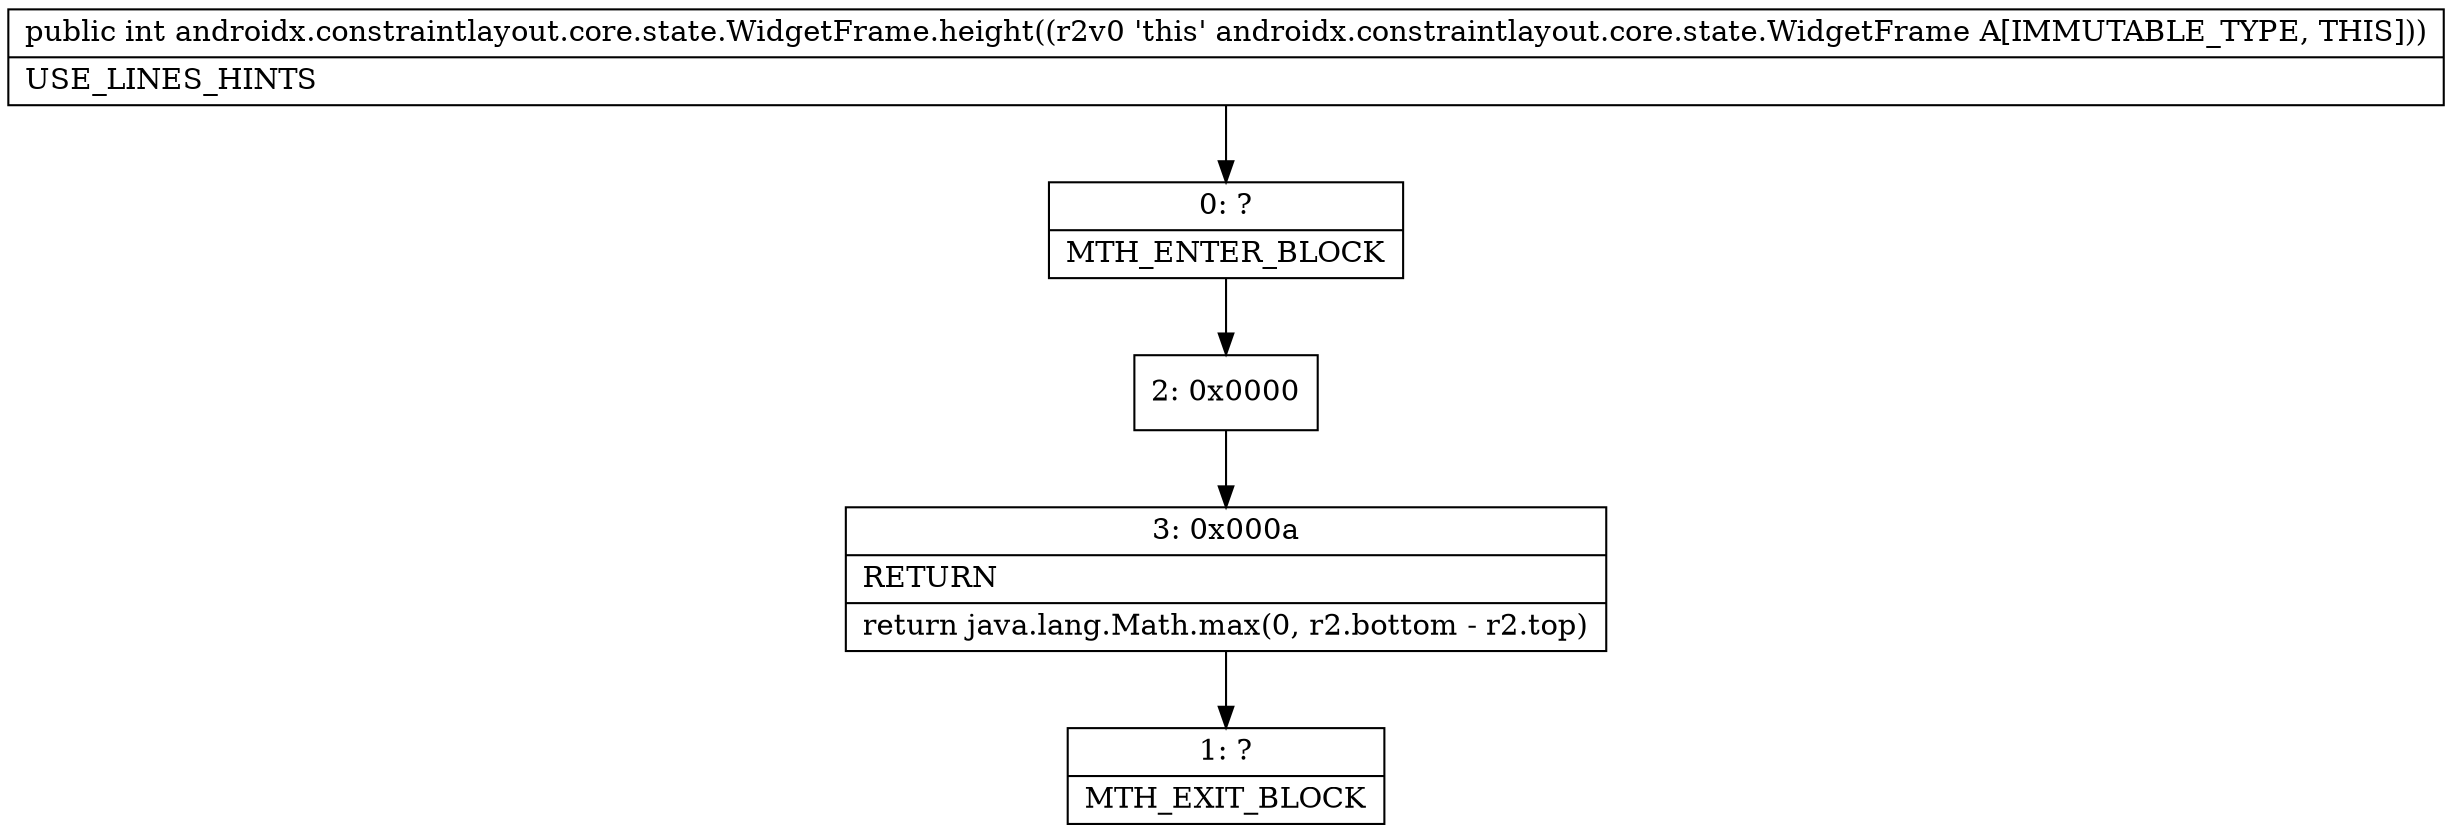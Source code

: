 digraph "CFG forandroidx.constraintlayout.core.state.WidgetFrame.height()I" {
Node_0 [shape=record,label="{0\:\ ?|MTH_ENTER_BLOCK\l}"];
Node_2 [shape=record,label="{2\:\ 0x0000}"];
Node_3 [shape=record,label="{3\:\ 0x000a|RETURN\l|return java.lang.Math.max(0, r2.bottom \- r2.top)\l}"];
Node_1 [shape=record,label="{1\:\ ?|MTH_EXIT_BLOCK\l}"];
MethodNode[shape=record,label="{public int androidx.constraintlayout.core.state.WidgetFrame.height((r2v0 'this' androidx.constraintlayout.core.state.WidgetFrame A[IMMUTABLE_TYPE, THIS]))  | USE_LINES_HINTS\l}"];
MethodNode -> Node_0;Node_0 -> Node_2;
Node_2 -> Node_3;
Node_3 -> Node_1;
}

